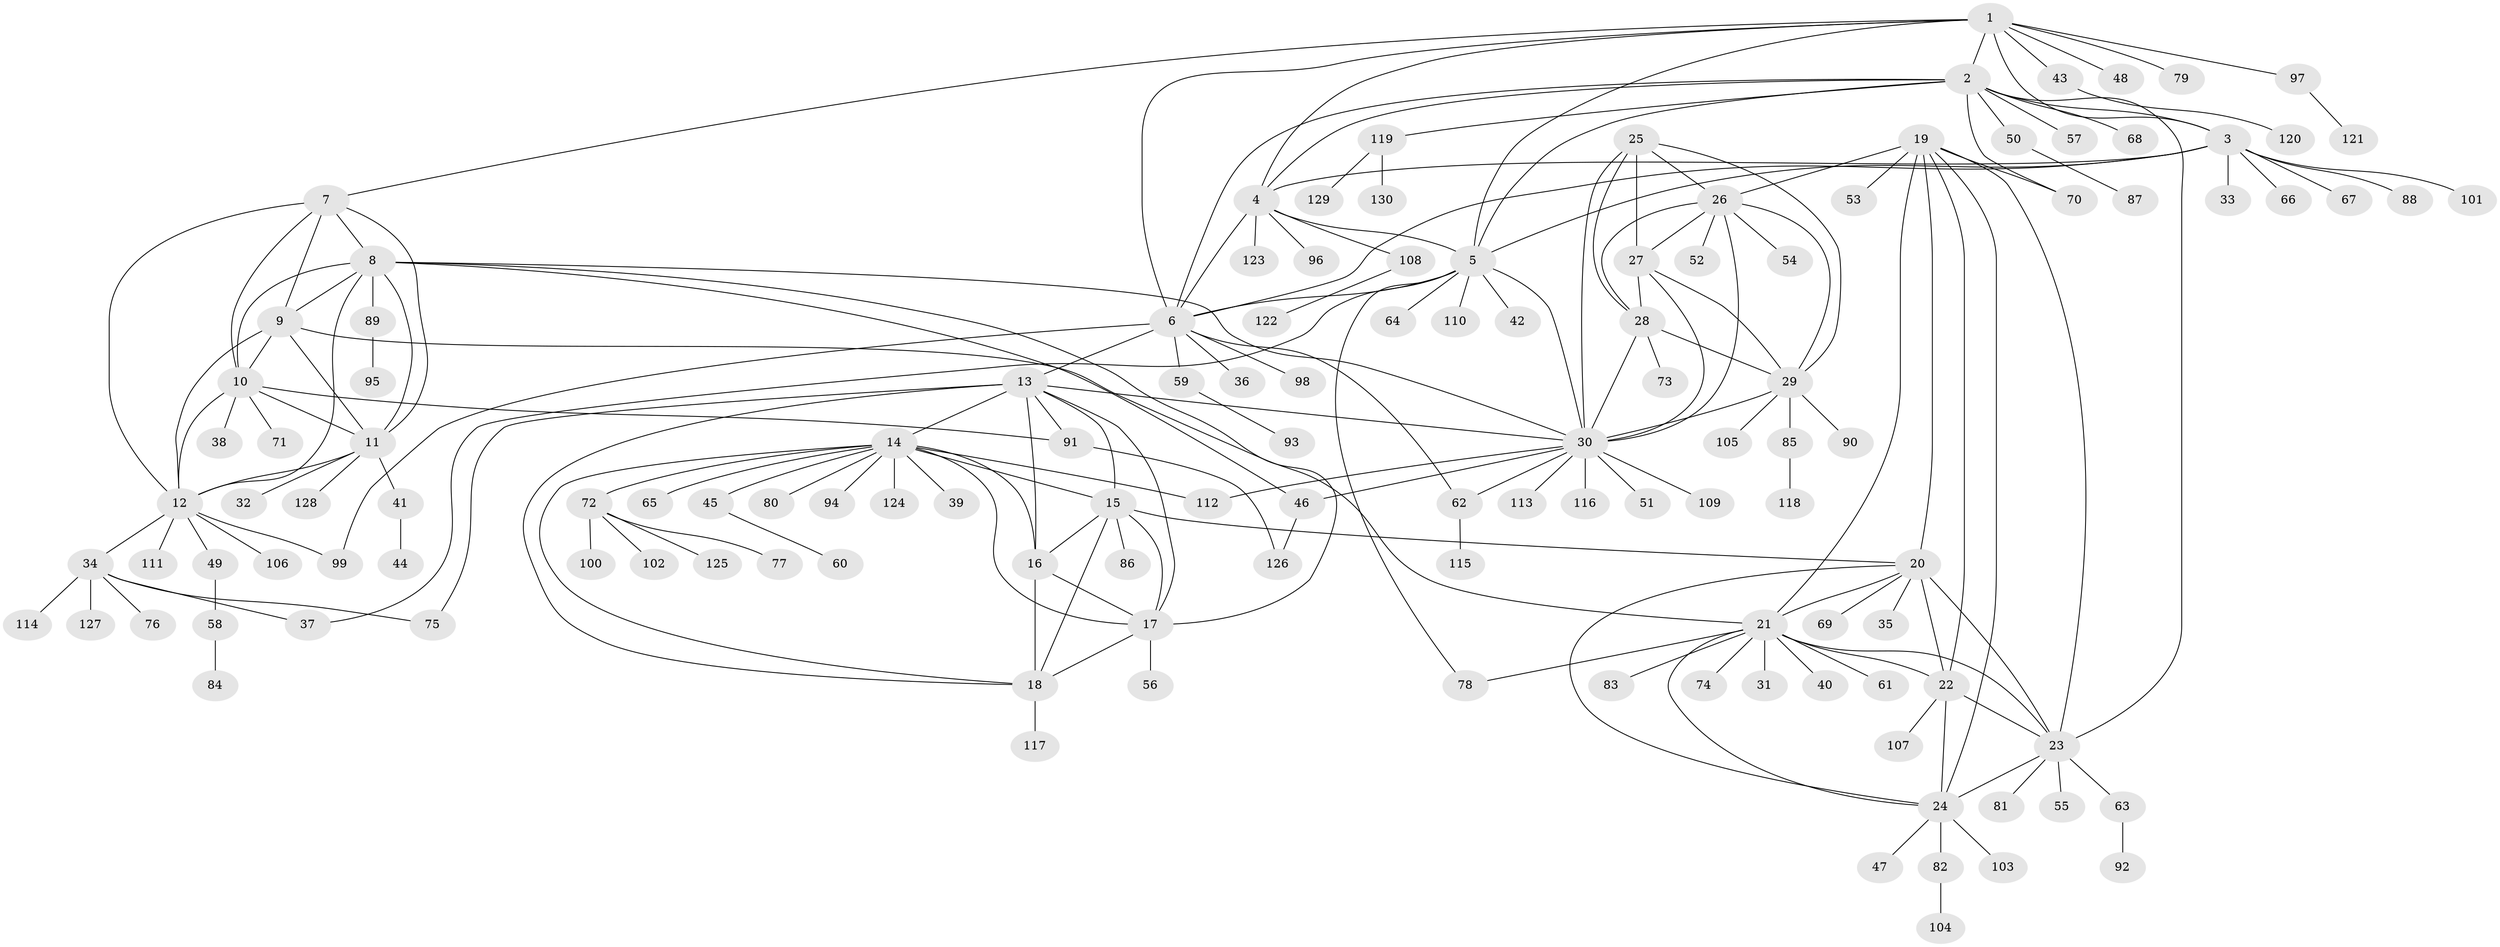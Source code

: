 // coarse degree distribution, {11: 0.0297029702970297, 15: 0.009900990099009901, 7: 0.019801980198019802, 9: 0.009900990099009901, 5: 0.039603960396039604, 8: 0.039603960396039604, 6: 0.0297029702970297, 10: 0.009900990099009901, 4: 0.039603960396039604, 14: 0.009900990099009901, 12: 0.009900990099009901, 1: 0.6237623762376238, 2: 0.10891089108910891, 3: 0.019801980198019802}
// Generated by graph-tools (version 1.1) at 2025/24/03/03/25 07:24:13]
// undirected, 130 vertices, 195 edges
graph export_dot {
graph [start="1"]
  node [color=gray90,style=filled];
  1;
  2;
  3;
  4;
  5;
  6;
  7;
  8;
  9;
  10;
  11;
  12;
  13;
  14;
  15;
  16;
  17;
  18;
  19;
  20;
  21;
  22;
  23;
  24;
  25;
  26;
  27;
  28;
  29;
  30;
  31;
  32;
  33;
  34;
  35;
  36;
  37;
  38;
  39;
  40;
  41;
  42;
  43;
  44;
  45;
  46;
  47;
  48;
  49;
  50;
  51;
  52;
  53;
  54;
  55;
  56;
  57;
  58;
  59;
  60;
  61;
  62;
  63;
  64;
  65;
  66;
  67;
  68;
  69;
  70;
  71;
  72;
  73;
  74;
  75;
  76;
  77;
  78;
  79;
  80;
  81;
  82;
  83;
  84;
  85;
  86;
  87;
  88;
  89;
  90;
  91;
  92;
  93;
  94;
  95;
  96;
  97;
  98;
  99;
  100;
  101;
  102;
  103;
  104;
  105;
  106;
  107;
  108;
  109;
  110;
  111;
  112;
  113;
  114;
  115;
  116;
  117;
  118;
  119;
  120;
  121;
  122;
  123;
  124;
  125;
  126;
  127;
  128;
  129;
  130;
  1 -- 2;
  1 -- 3;
  1 -- 4;
  1 -- 5;
  1 -- 6;
  1 -- 7;
  1 -- 43;
  1 -- 48;
  1 -- 79;
  1 -- 97;
  2 -- 3;
  2 -- 4;
  2 -- 5;
  2 -- 6;
  2 -- 23;
  2 -- 50;
  2 -- 57;
  2 -- 68;
  2 -- 70;
  2 -- 119;
  3 -- 4;
  3 -- 5;
  3 -- 6;
  3 -- 33;
  3 -- 66;
  3 -- 67;
  3 -- 88;
  3 -- 101;
  4 -- 5;
  4 -- 6;
  4 -- 96;
  4 -- 108;
  4 -- 123;
  5 -- 6;
  5 -- 30;
  5 -- 37;
  5 -- 42;
  5 -- 64;
  5 -- 78;
  5 -- 110;
  6 -- 13;
  6 -- 36;
  6 -- 59;
  6 -- 62;
  6 -- 98;
  6 -- 99;
  7 -- 8;
  7 -- 9;
  7 -- 10;
  7 -- 11;
  7 -- 12;
  8 -- 9;
  8 -- 10;
  8 -- 11;
  8 -- 12;
  8 -- 17;
  8 -- 30;
  8 -- 46;
  8 -- 89;
  9 -- 10;
  9 -- 11;
  9 -- 12;
  9 -- 21;
  10 -- 11;
  10 -- 12;
  10 -- 38;
  10 -- 71;
  10 -- 91;
  11 -- 12;
  11 -- 32;
  11 -- 41;
  11 -- 128;
  12 -- 34;
  12 -- 49;
  12 -- 99;
  12 -- 106;
  12 -- 111;
  13 -- 14;
  13 -- 15;
  13 -- 16;
  13 -- 17;
  13 -- 18;
  13 -- 30;
  13 -- 75;
  13 -- 91;
  14 -- 15;
  14 -- 16;
  14 -- 17;
  14 -- 18;
  14 -- 39;
  14 -- 45;
  14 -- 65;
  14 -- 72;
  14 -- 80;
  14 -- 94;
  14 -- 112;
  14 -- 124;
  15 -- 16;
  15 -- 17;
  15 -- 18;
  15 -- 20;
  15 -- 86;
  16 -- 17;
  16 -- 18;
  17 -- 18;
  17 -- 56;
  18 -- 117;
  19 -- 20;
  19 -- 21;
  19 -- 22;
  19 -- 23;
  19 -- 24;
  19 -- 26;
  19 -- 53;
  19 -- 70;
  20 -- 21;
  20 -- 22;
  20 -- 23;
  20 -- 24;
  20 -- 35;
  20 -- 69;
  21 -- 22;
  21 -- 23;
  21 -- 24;
  21 -- 31;
  21 -- 40;
  21 -- 61;
  21 -- 74;
  21 -- 78;
  21 -- 83;
  22 -- 23;
  22 -- 24;
  22 -- 107;
  23 -- 24;
  23 -- 55;
  23 -- 63;
  23 -- 81;
  24 -- 47;
  24 -- 82;
  24 -- 103;
  25 -- 26;
  25 -- 27;
  25 -- 28;
  25 -- 29;
  25 -- 30;
  26 -- 27;
  26 -- 28;
  26 -- 29;
  26 -- 30;
  26 -- 52;
  26 -- 54;
  27 -- 28;
  27 -- 29;
  27 -- 30;
  28 -- 29;
  28 -- 30;
  28 -- 73;
  29 -- 30;
  29 -- 85;
  29 -- 90;
  29 -- 105;
  30 -- 46;
  30 -- 51;
  30 -- 62;
  30 -- 109;
  30 -- 112;
  30 -- 113;
  30 -- 116;
  34 -- 37;
  34 -- 75;
  34 -- 76;
  34 -- 114;
  34 -- 127;
  41 -- 44;
  43 -- 120;
  45 -- 60;
  46 -- 126;
  49 -- 58;
  50 -- 87;
  58 -- 84;
  59 -- 93;
  62 -- 115;
  63 -- 92;
  72 -- 77;
  72 -- 100;
  72 -- 102;
  72 -- 125;
  82 -- 104;
  85 -- 118;
  89 -- 95;
  91 -- 126;
  97 -- 121;
  108 -- 122;
  119 -- 129;
  119 -- 130;
}

